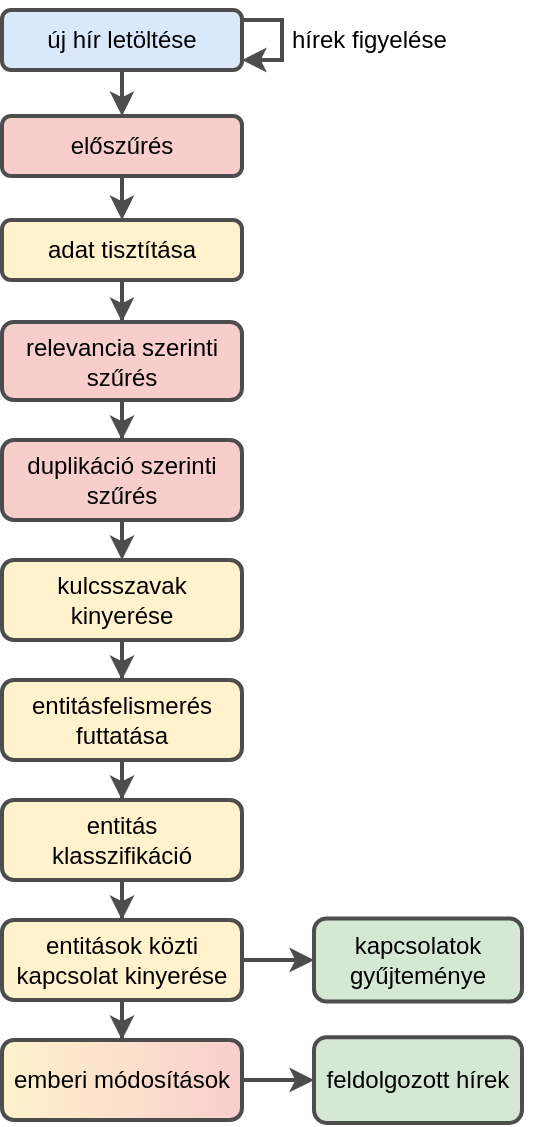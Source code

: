 <mxfile version="22.1.2" type="device">
  <diagram id="C5RBs43oDa-KdzZeNtuy" name="Page-1">
    <mxGraphModel dx="989" dy="578" grid="1" gridSize="10" guides="1" tooltips="1" connect="1" arrows="1" fold="1" page="1" pageScale="1" pageWidth="827" pageHeight="1169" math="0" shadow="0">
      <root>
        <mxCell id="WIyWlLk6GJQsqaUBKTNV-0" />
        <mxCell id="WIyWlLk6GJQsqaUBKTNV-1" parent="WIyWlLk6GJQsqaUBKTNV-0" />
        <mxCell id="a2HOVCF57g6NUrTxiJ-b-8" style="edgeStyle=orthogonalEdgeStyle;rounded=0;orthogonalLoop=1;jettySize=auto;html=1;strokeWidth=2;strokeColor=#4D4D4D;" parent="WIyWlLk6GJQsqaUBKTNV-1" source="a2HOVCF57g6NUrTxiJ-b-4" target="a2HOVCF57g6NUrTxiJ-b-9" edge="1">
          <mxGeometry relative="1" as="geometry">
            <mxPoint x="220" y="534" as="targetPoint" />
          </mxGeometry>
        </mxCell>
        <mxCell id="a2HOVCF57g6NUrTxiJ-b-4" value="entitásfelismerés futtatása" style="rounded=1;whiteSpace=wrap;html=1;fontSize=12;glass=0;strokeWidth=2;shadow=0;fillColor=#fff2cc;strokeColor=#4D4D4D;" parent="WIyWlLk6GJQsqaUBKTNV-1" vertex="1">
          <mxGeometry x="160" y="340" width="120" height="40" as="geometry" />
        </mxCell>
        <mxCell id="tFkMV2OtYq4695DJ84Wu-3" value="" style="edgeStyle=orthogonalEdgeStyle;rounded=0;orthogonalLoop=1;jettySize=auto;html=1;strokeWidth=2;strokeColor=#4D4D4D;" parent="WIyWlLk6GJQsqaUBKTNV-1" source="a2HOVCF57g6NUrTxiJ-b-9" target="tFkMV2OtYq4695DJ84Wu-0" edge="1">
          <mxGeometry relative="1" as="geometry" />
        </mxCell>
        <mxCell id="a2HOVCF57g6NUrTxiJ-b-9" value="entitás&lt;br&gt;klasszifikáció" style="rounded=1;whiteSpace=wrap;html=1;fillColor=#fff2cc;strokeColor=#4D4D4D;strokeWidth=2;" parent="WIyWlLk6GJQsqaUBKTNV-1" vertex="1">
          <mxGeometry x="160" y="400" width="120" height="40" as="geometry" />
        </mxCell>
        <mxCell id="a2HOVCF57g6NUrTxiJ-b-34" style="edgeStyle=orthogonalEdgeStyle;rounded=0;orthogonalLoop=1;jettySize=auto;html=1;strokeWidth=2;strokeColor=#4D4D4D;" parent="WIyWlLk6GJQsqaUBKTNV-1" source="a2HOVCF57g6NUrTxiJ-b-28" target="a2HOVCF57g6NUrTxiJ-b-4" edge="1">
          <mxGeometry relative="1" as="geometry" />
        </mxCell>
        <mxCell id="a2HOVCF57g6NUrTxiJ-b-28" value="kulcsszavak kinyerése" style="rounded=1;whiteSpace=wrap;html=1;fillColor=#fff2cc;strokeColor=#4D4D4D;strokeWidth=2;" parent="WIyWlLk6GJQsqaUBKTNV-1" vertex="1">
          <mxGeometry x="160" y="280" width="120" height="40" as="geometry" />
        </mxCell>
        <mxCell id="tFkMV2OtYq4695DJ84Wu-4" value="" style="edgeStyle=orthogonalEdgeStyle;rounded=0;orthogonalLoop=1;jettySize=auto;html=1;strokeWidth=2;strokeColor=#4D4D4D;entryX=0.5;entryY=0;entryDx=0;entryDy=0;" parent="WIyWlLk6GJQsqaUBKTNV-1" source="tFkMV2OtYq4695DJ84Wu-0" target="OAP90shcDHQKQge2eztX-5" edge="1">
          <mxGeometry relative="1" as="geometry">
            <mxPoint x="220" y="540" as="targetPoint" />
          </mxGeometry>
        </mxCell>
        <mxCell id="tFkMV2OtYq4695DJ84Wu-6" value="" style="edgeStyle=orthogonalEdgeStyle;rounded=0;orthogonalLoop=1;jettySize=auto;html=1;strokeWidth=2;strokeColor=#4D4D4D;" parent="WIyWlLk6GJQsqaUBKTNV-1" source="tFkMV2OtYq4695DJ84Wu-0" target="tFkMV2OtYq4695DJ84Wu-5" edge="1">
          <mxGeometry relative="1" as="geometry" />
        </mxCell>
        <mxCell id="tFkMV2OtYq4695DJ84Wu-0" value="entitások közti kapcsolat kinyerése" style="rounded=1;whiteSpace=wrap;html=1;fillColor=#fff2cc;strokeColor=#4D4D4D;strokeWidth=2;" parent="WIyWlLk6GJQsqaUBKTNV-1" vertex="1">
          <mxGeometry x="160" y="460" width="120" height="40" as="geometry" />
        </mxCell>
        <mxCell id="tFkMV2OtYq4695DJ84Wu-5" value="kapcsolatok gyűjteménye" style="whiteSpace=wrap;html=1;rounded=1;fillColor=#d5e8d4;strokeColor=#4D4D4D;strokeWidth=2;" parent="WIyWlLk6GJQsqaUBKTNV-1" vertex="1">
          <mxGeometry x="316" y="459.25" width="104" height="41.5" as="geometry" />
        </mxCell>
        <mxCell id="8OKV0G7nOaJdWOOrAtVX-0" value="" style="group;align=left;strokeWidth=1;" parent="WIyWlLk6GJQsqaUBKTNV-1" vertex="1" connectable="0">
          <mxGeometry x="160" width="273" height="40" as="geometry" />
        </mxCell>
        <mxCell id="WIyWlLk6GJQsqaUBKTNV-3" value="új hír letöltése" style="rounded=1;whiteSpace=wrap;html=1;fontSize=12;glass=0;strokeWidth=2;shadow=0;fillColor=#dae8fc;strokeColor=#4D4D4D;" parent="8OKV0G7nOaJdWOOrAtVX-0" vertex="1">
          <mxGeometry y="5" width="120" height="30" as="geometry" />
        </mxCell>
        <mxCell id="a2HOVCF57g6NUrTxiJ-b-3" value="hírek figyelése" style="text;html=1;strokeColor=none;fillColor=none;align=left;verticalAlign=middle;whiteSpace=wrap;rounded=0;" parent="8OKV0G7nOaJdWOOrAtVX-0" vertex="1">
          <mxGeometry x="143" y="5" width="130" height="30" as="geometry" />
        </mxCell>
        <mxCell id="a2HOVCF57g6NUrTxiJ-b-6" style="edgeStyle=orthogonalEdgeStyle;rounded=0;orthogonalLoop=1;jettySize=auto;html=1;strokeWidth=2;strokeColor=#4D4D4D;" parent="8OKV0G7nOaJdWOOrAtVX-0" source="WIyWlLk6GJQsqaUBKTNV-3" target="WIyWlLk6GJQsqaUBKTNV-3" edge="1">
          <mxGeometry relative="1" as="geometry" />
        </mxCell>
        <mxCell id="8OKV0G7nOaJdWOOrAtVX-3" style="edgeStyle=orthogonalEdgeStyle;rounded=0;orthogonalLoop=1;jettySize=auto;html=1;exitX=0.5;exitY=1;exitDx=0;exitDy=0;strokeWidth=2;strokeColor=#4D4D4D;" parent="8OKV0G7nOaJdWOOrAtVX-0" source="WIyWlLk6GJQsqaUBKTNV-3" target="WIyWlLk6GJQsqaUBKTNV-3" edge="1">
          <mxGeometry relative="1" as="geometry" />
        </mxCell>
        <mxCell id="8OKV0G7nOaJdWOOrAtVX-14" value="" style="edgeStyle=orthogonalEdgeStyle;rounded=0;orthogonalLoop=1;jettySize=auto;html=1;entryX=0.5;entryY=0;entryDx=0;entryDy=0;strokeWidth=2;strokeColor=#4D4D4D;" parent="WIyWlLk6GJQsqaUBKTNV-1" source="8OKV0G7nOaJdWOOrAtVX-1" target="OAP90shcDHQKQge2eztX-1" edge="1">
          <mxGeometry relative="1" as="geometry">
            <mxPoint x="220" y="170" as="targetPoint" />
            <Array as="points" />
          </mxGeometry>
        </mxCell>
        <mxCell id="8OKV0G7nOaJdWOOrAtVX-1" value="adat tisztítása" style="rounded=1;whiteSpace=wrap;html=1;fillColor=#fff2cc;strokeColor=#4D4D4D;strokeWidth=2;" parent="WIyWlLk6GJQsqaUBKTNV-1" vertex="1">
          <mxGeometry x="160" y="110" width="120" height="30" as="geometry" />
        </mxCell>
        <mxCell id="8OKV0G7nOaJdWOOrAtVX-6" style="edgeStyle=orthogonalEdgeStyle;rounded=0;orthogonalLoop=1;jettySize=auto;html=1;strokeColor=#4D4D4D;exitX=0.5;exitY=1;exitDx=0;exitDy=0;strokeWidth=2;" parent="WIyWlLk6GJQsqaUBKTNV-1" source="8OKV0G7nOaJdWOOrAtVX-25" target="8OKV0G7nOaJdWOOrAtVX-1" edge="1">
          <mxGeometry relative="1" as="geometry" />
        </mxCell>
        <mxCell id="8OKV0G7nOaJdWOOrAtVX-25" value="előszűrés" style="rounded=1;whiteSpace=wrap;html=1;fillColor=#f8cecc;strokeColor=#4D4D4D;strokeWidth=2;" parent="WIyWlLk6GJQsqaUBKTNV-1" vertex="1">
          <mxGeometry x="160" y="58" width="120" height="30" as="geometry" />
        </mxCell>
        <mxCell id="8OKV0G7nOaJdWOOrAtVX-26" style="edgeStyle=orthogonalEdgeStyle;rounded=0;orthogonalLoop=1;jettySize=auto;html=1;strokeWidth=2;strokeColor=#4D4D4D;" parent="WIyWlLk6GJQsqaUBKTNV-1" source="WIyWlLk6GJQsqaUBKTNV-3" target="8OKV0G7nOaJdWOOrAtVX-25" edge="1">
          <mxGeometry relative="1" as="geometry" />
        </mxCell>
        <mxCell id="7TIlhTNr7R6JdhfvYzp3-0" value="" style="endArrow=classic;html=1;rounded=0;exitX=0.5;exitY=1;exitDx=0;exitDy=0;strokeWidth=2;strokeColor=#4D4D4D;" parent="WIyWlLk6GJQsqaUBKTNV-1" source="OAP90shcDHQKQge2eztX-2" target="a2HOVCF57g6NUrTxiJ-b-28" edge="1">
          <mxGeometry width="50" height="50" relative="1" as="geometry">
            <mxPoint x="220" y="354" as="sourcePoint" />
            <mxPoint x="600" y="560" as="targetPoint" />
          </mxGeometry>
        </mxCell>
        <mxCell id="OAP90shcDHQKQge2eztX-3" value="" style="edgeStyle=orthogonalEdgeStyle;rounded=0;orthogonalLoop=1;jettySize=auto;html=1;strokeWidth=2;strokeColor=#4D4D4D;" edge="1" parent="WIyWlLk6GJQsqaUBKTNV-1" source="OAP90shcDHQKQge2eztX-1" target="OAP90shcDHQKQge2eztX-2">
          <mxGeometry relative="1" as="geometry" />
        </mxCell>
        <mxCell id="OAP90shcDHQKQge2eztX-1" value="relevancia szerinti szűrés" style="rounded=1;whiteSpace=wrap;html=1;fillColor=#f8cecc;strokeColor=#4D4D4D;strokeWidth=2;" vertex="1" parent="WIyWlLk6GJQsqaUBKTNV-1">
          <mxGeometry x="160" y="161" width="120" height="39" as="geometry" />
        </mxCell>
        <mxCell id="OAP90shcDHQKQge2eztX-2" value="duplikáció szerinti szűrés" style="rounded=1;whiteSpace=wrap;html=1;fillColor=#f8cecc;strokeColor=#4D4D4D;strokeWidth=2;" vertex="1" parent="WIyWlLk6GJQsqaUBKTNV-1">
          <mxGeometry x="160" y="220" width="120" height="40" as="geometry" />
        </mxCell>
        <mxCell id="OAP90shcDHQKQge2eztX-5" value="emberi módosítások" style="rounded=1;whiteSpace=wrap;html=1;fillColor=#fff2cc;strokeColor=#4D4D4D;strokeWidth=2;gradientColor=#F8CECC;gradientDirection=east;" vertex="1" parent="WIyWlLk6GJQsqaUBKTNV-1">
          <mxGeometry x="160" y="520" width="120" height="40" as="geometry" />
        </mxCell>
        <mxCell id="OAP90shcDHQKQge2eztX-7" value="" style="edgeStyle=orthogonalEdgeStyle;rounded=0;orthogonalLoop=1;jettySize=auto;html=1;strokeWidth=2;strokeColor=#4D4D4D;exitX=1;exitY=0.5;exitDx=0;exitDy=0;" edge="1" parent="WIyWlLk6GJQsqaUBKTNV-1" target="OAP90shcDHQKQge2eztX-8" source="OAP90shcDHQKQge2eztX-5">
          <mxGeometry relative="1" as="geometry">
            <mxPoint x="280" y="539.25" as="sourcePoint" />
          </mxGeometry>
        </mxCell>
        <mxCell id="OAP90shcDHQKQge2eztX-8" value="feldolgozott hírek" style="whiteSpace=wrap;html=1;rounded=1;fillColor=#d5e8d4;strokeColor=#4D4D4D;strokeWidth=2;" vertex="1" parent="WIyWlLk6GJQsqaUBKTNV-1">
          <mxGeometry x="316" y="518.57" width="104" height="42.87" as="geometry" />
        </mxCell>
      </root>
    </mxGraphModel>
  </diagram>
</mxfile>
